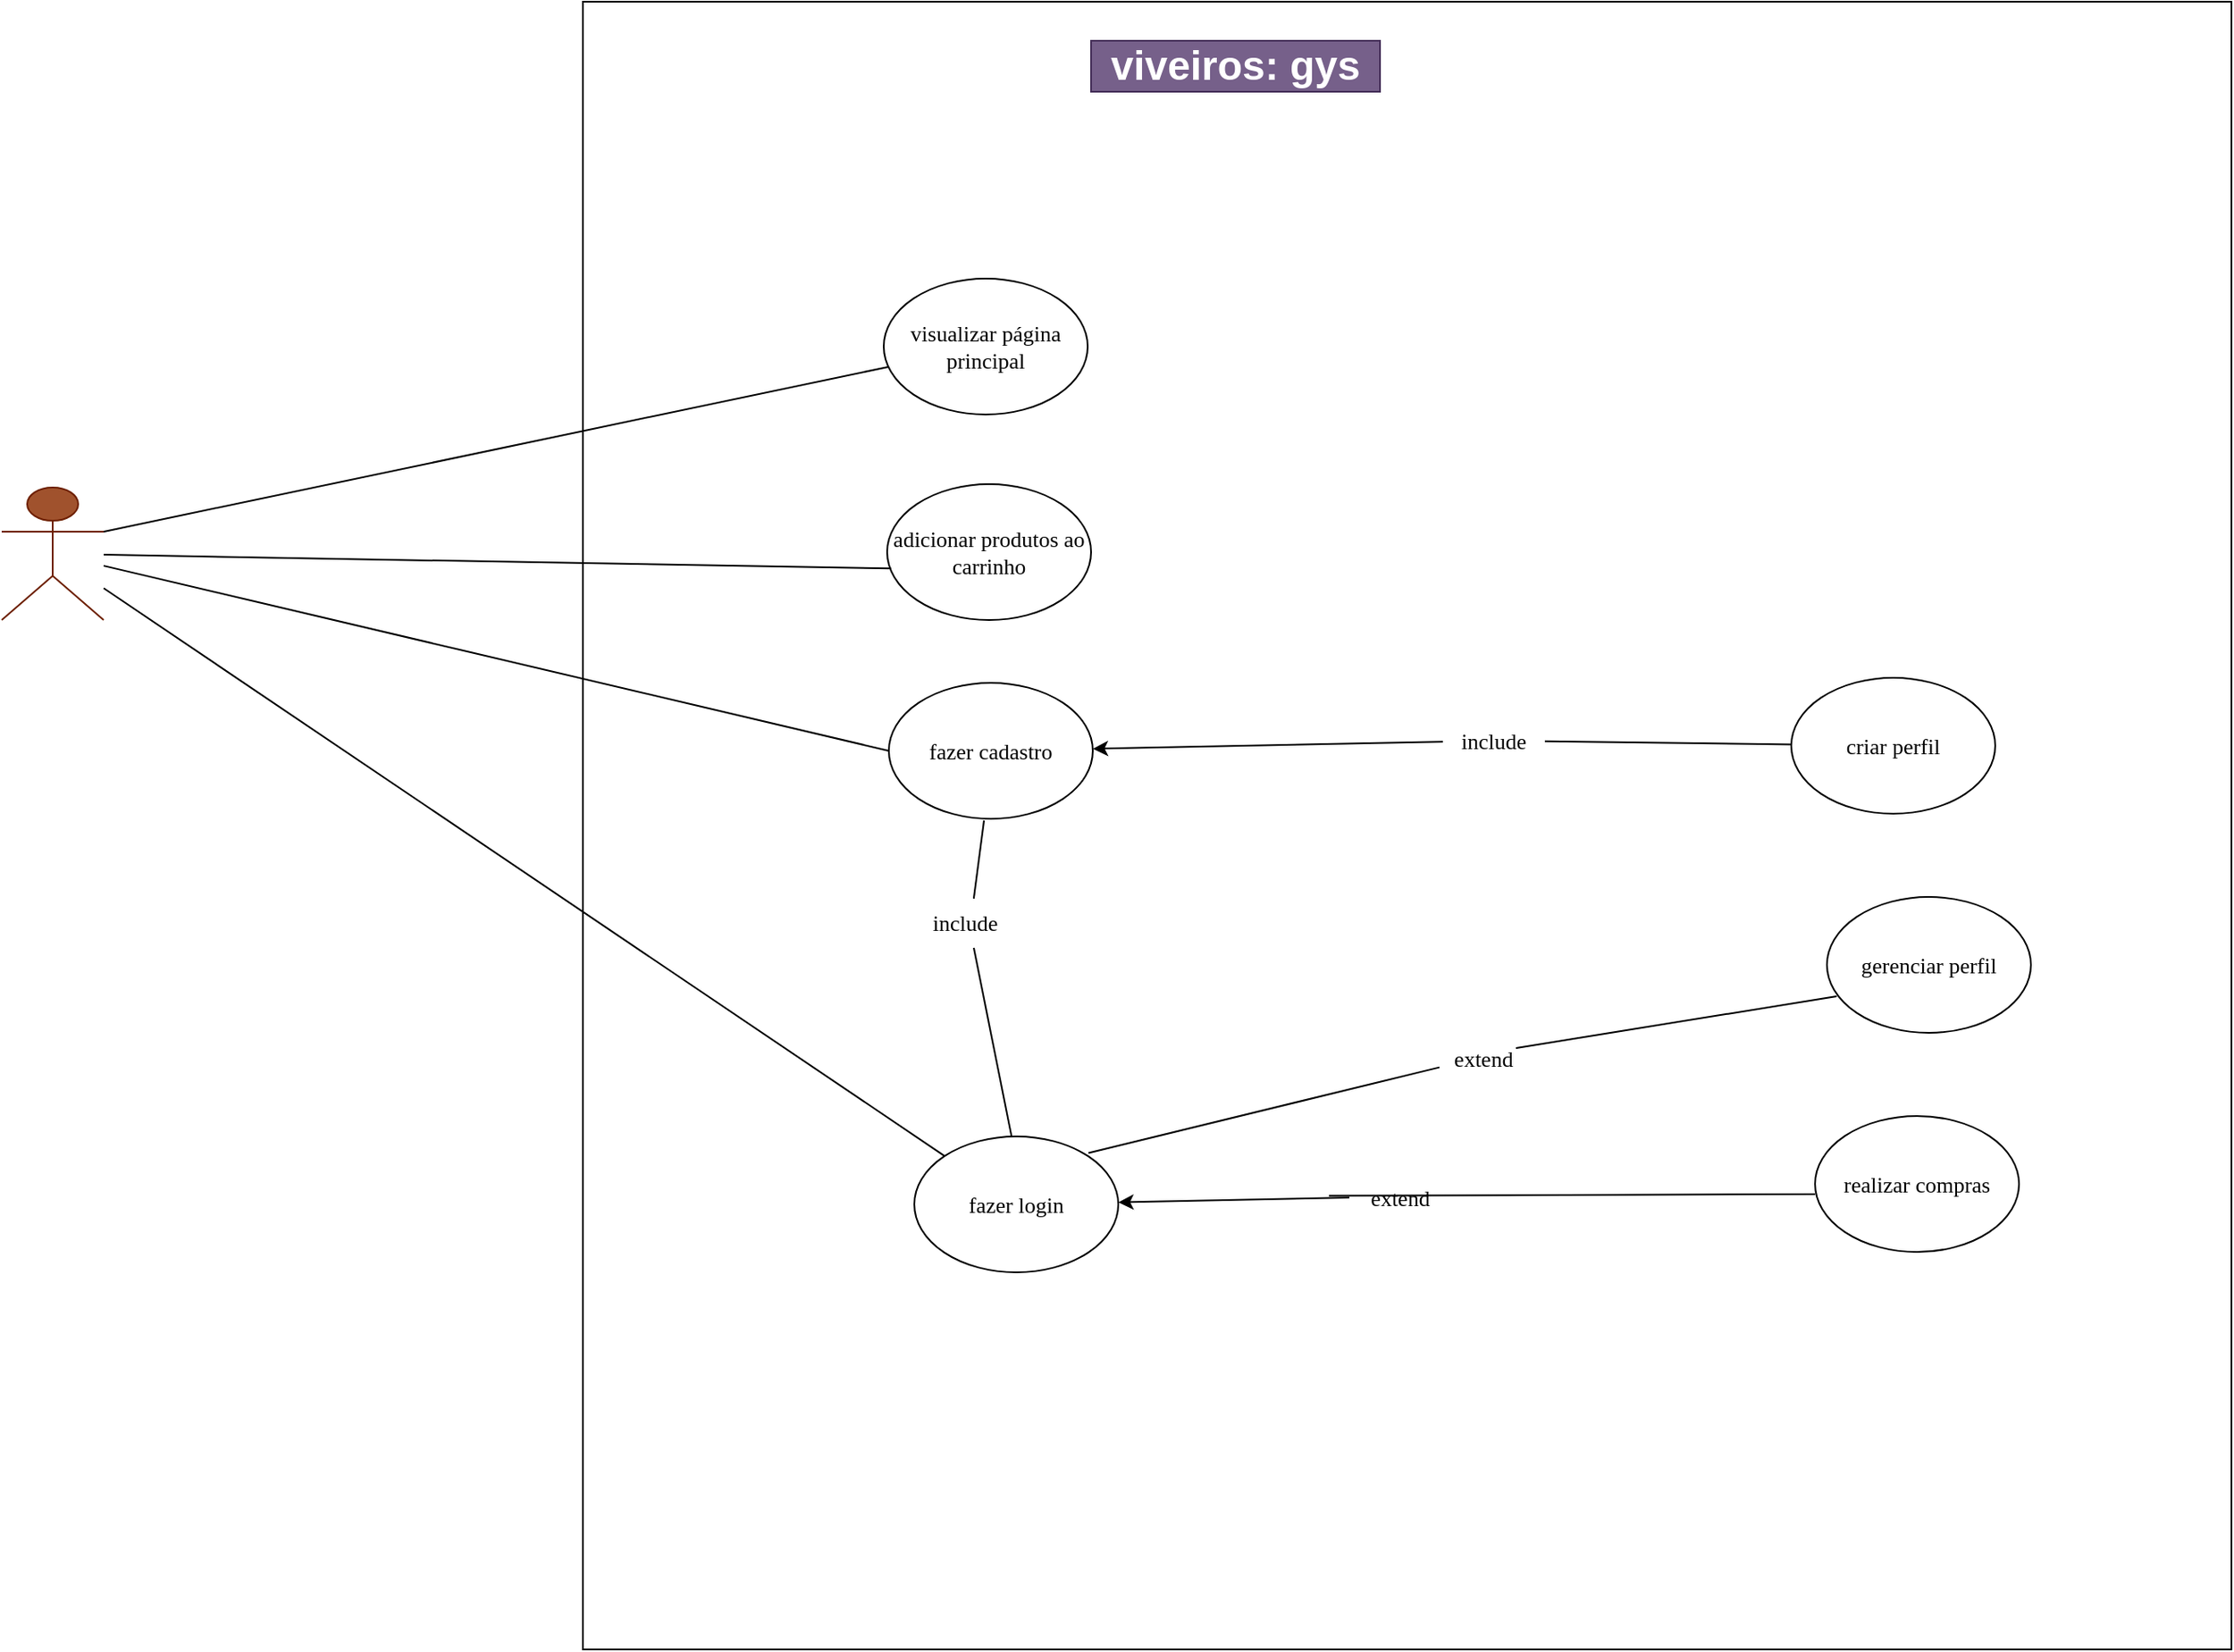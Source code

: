 <mxfile>
    <diagram id="XeqvZC_u2YZ2ldvRDNr8" name="Page-1">
        <mxGraphModel dx="4019" dy="2440" grid="1" gridSize="10" guides="1" tooltips="1" connect="1" arrows="1" fold="1" page="1" pageScale="1" pageWidth="827" pageHeight="1169" math="0" shadow="0">
            <root>
                <mxCell id="0"/>
                <mxCell id="1" parent="0"/>
                <mxCell id="2" value="usuário" style="shape=umlActor;verticalLabelPosition=bottom;verticalAlign=top;html=1;outlineConnect=0;fillColor=#a0522d;strokeColor=#6D1F00;fontColor=#ffffff;" vertex="1" parent="1">
                    <mxGeometry x="-712" y="406" width="60" height="78" as="geometry"/>
                </mxCell>
                <mxCell id="4" value="" style="aspect=fixed;whiteSpace=wrap;html=1;textOpacity=70;" vertex="1" parent="1">
                    <mxGeometry x="-370" y="120" width="970" height="970" as="geometry"/>
                </mxCell>
                <mxCell id="5" value="&lt;h1&gt;viveiros: gys&lt;/h1&gt;" style="text;html=1;strokeColor=#432D57;fillColor=#76608a;align=center;verticalAlign=middle;whiteSpace=wrap;rounded=0;fontColor=#ffffff;" vertex="1" parent="1">
                    <mxGeometry x="-71" y="143" width="170" height="30" as="geometry"/>
                </mxCell>
                <mxCell id="12" value="fazer cadastro" style="ellipse;whiteSpace=wrap;html=1;fontFamily=Lucida Console;fontSize=13;" vertex="1" parent="1">
                    <mxGeometry x="-190" y="521" width="120" height="80" as="geometry"/>
                </mxCell>
                <mxCell id="13" value="visualizar página principal" style="ellipse;whiteSpace=wrap;html=1;fontFamily=Lucida Console;fontSize=13;" vertex="1" parent="1">
                    <mxGeometry x="-193" y="283" width="120" height="80" as="geometry"/>
                </mxCell>
                <mxCell id="49" style="edgeStyle=none;shape=connector;rounded=1;html=1;entryX=0.5;entryY=1;entryDx=0;entryDy=0;labelBackgroundColor=default;fontFamily=Lucida Console;fontSize=13;fontColor=default;endArrow=none;endFill=0;strokeColor=default;startArrow=none;" edge="1" parent="1">
                    <mxGeometry relative="1" as="geometry">
                        <mxPoint x="-140.033" y="648" as="sourcePoint"/>
                        <mxPoint x="-134" y="602" as="targetPoint"/>
                    </mxGeometry>
                </mxCell>
                <mxCell id="14" value="fazer login" style="ellipse;whiteSpace=wrap;html=1;fontFamily=Lucida Console;fontSize=13;" vertex="1" parent="1">
                    <mxGeometry x="-175" y="788" width="120" height="80" as="geometry"/>
                </mxCell>
                <mxCell id="20" style="edgeStyle=none;html=1;fontFamily=Lucida Console;fontSize=13;startArrow=none;" edge="1" parent="1" source="21" target="12">
                    <mxGeometry relative="1" as="geometry"/>
                </mxCell>
                <mxCell id="15" value="criar perfil" style="ellipse;whiteSpace=wrap;html=1;fontFamily=Lucida Console;fontSize=13;" vertex="1" parent="1">
                    <mxGeometry x="341" y="518" width="120" height="80" as="geometry"/>
                </mxCell>
                <mxCell id="21" value="include" style="text;html=1;strokeColor=none;fillColor=none;align=center;verticalAlign=middle;whiteSpace=wrap;rounded=0;fontFamily=Lucida Console;fontSize=13;" vertex="1" parent="1">
                    <mxGeometry x="136" y="540" width="60" height="30" as="geometry"/>
                </mxCell>
                <mxCell id="22" value="" style="edgeStyle=none;html=1;fontFamily=Lucida Console;fontSize=13;endArrow=none;" edge="1" parent="1" source="15" target="21">
                    <mxGeometry relative="1" as="geometry">
                        <mxPoint x="150.168" y="442.992" as="sourcePoint"/>
                        <mxPoint x="-84.188" y="455.84" as="targetPoint"/>
                    </mxGeometry>
                </mxCell>
                <mxCell id="23" value="adicionar produtos ao carrinho" style="ellipse;whiteSpace=wrap;html=1;fontFamily=Lucida Console;fontSize=13;" vertex="1" parent="1">
                    <mxGeometry x="-191" y="404" width="120" height="80" as="geometry"/>
                </mxCell>
                <mxCell id="47" style="edgeStyle=none;shape=connector;rounded=1;html=1;entryX=1;entryY=0;entryDx=0;entryDy=0;labelBackgroundColor=default;fontFamily=Lucida Console;fontSize=13;fontColor=default;endArrow=none;endFill=0;strokeColor=default;startArrow=none;" edge="1" parent="1">
                    <mxGeometry relative="1" as="geometry">
                        <mxPoint x="134" y="747.319" as="sourcePoint"/>
                        <mxPoint x="-72.574" y="797.716" as="targetPoint"/>
                    </mxGeometry>
                </mxCell>
                <mxCell id="24" value="gerenciar perfil" style="ellipse;whiteSpace=wrap;html=1;fontFamily=Lucida Console;fontSize=13;" vertex="1" parent="1">
                    <mxGeometry x="362" y="647" width="120" height="80" as="geometry"/>
                </mxCell>
                <mxCell id="30" style="edgeStyle=none;shape=connector;rounded=1;html=1;exitX=0;exitY=0.5;exitDx=0;exitDy=0;labelBackgroundColor=default;fontFamily=Lucida Console;fontSize=13;fontColor=default;endArrow=classic;strokeColor=default;startArrow=none;" edge="1" parent="1" source="31" target="14">
                    <mxGeometry relative="1" as="geometry"/>
                </mxCell>
                <mxCell id="25" value="realizar compras" style="ellipse;whiteSpace=wrap;html=1;fontFamily=Lucida Console;fontSize=13;" vertex="1" parent="1">
                    <mxGeometry x="355" y="776" width="120" height="80" as="geometry"/>
                </mxCell>
                <mxCell id="31" value="extend" style="text;html=1;strokeColor=none;fillColor=none;align=center;verticalAlign=middle;whiteSpace=wrap;rounded=0;fontFamily=Lucida Console;fontSize=13;fontColor=default;" vertex="1" parent="1">
                    <mxGeometry x="81" y="809" width="60" height="30" as="geometry"/>
                </mxCell>
                <mxCell id="32" value="" style="edgeStyle=none;shape=connector;rounded=1;html=1;exitX=0;exitY=0.5;exitDx=0;exitDy=0;labelBackgroundColor=default;fontFamily=Lucida Console;fontSize=13;fontColor=default;endArrow=none;strokeColor=default;" edge="1" parent="1">
                    <mxGeometry relative="1" as="geometry">
                        <mxPoint x="355" y="822" as="sourcePoint"/>
                        <mxPoint x="69" y="822.905" as="targetPoint"/>
                    </mxGeometry>
                </mxCell>
                <mxCell id="42" style="edgeStyle=none;shape=connector;rounded=1;html=1;labelBackgroundColor=default;fontFamily=Lucida Console;fontSize=13;fontColor=default;endArrow=none;strokeColor=default;entryX=0.019;entryY=0.621;entryDx=0;entryDy=0;entryPerimeter=0;endFill=0;" edge="1" parent="1" source="2" target="23">
                    <mxGeometry relative="1" as="geometry"/>
                </mxCell>
                <mxCell id="43" style="edgeStyle=none;shape=connector;rounded=1;html=1;exitX=1;exitY=0.333;exitDx=0;exitDy=0;exitPerimeter=0;labelBackgroundColor=default;fontFamily=Lucida Console;fontSize=13;fontColor=default;endArrow=none;endFill=0;strokeColor=default;" edge="1" parent="1" source="2" target="13">
                    <mxGeometry relative="1" as="geometry"/>
                </mxCell>
                <mxCell id="44" style="edgeStyle=none;shape=connector;rounded=1;html=1;entryX=0;entryY=0.5;entryDx=0;entryDy=0;labelBackgroundColor=default;fontFamily=Lucida Console;fontSize=13;fontColor=default;endArrow=none;endFill=0;strokeColor=default;" edge="1" parent="1" source="2" target="12">
                    <mxGeometry relative="1" as="geometry"/>
                </mxCell>
                <mxCell id="45" style="edgeStyle=none;shape=connector;rounded=1;html=1;labelBackgroundColor=default;fontFamily=Lucida Console;fontSize=13;fontColor=default;endArrow=none;endFill=0;strokeColor=default;" edge="1" parent="1" source="2" target="14">
                    <mxGeometry relative="1" as="geometry"/>
                </mxCell>
                <mxCell id="28" value="extend" style="text;html=1;strokeColor=none;fillColor=none;align=center;verticalAlign=middle;whiteSpace=wrap;rounded=0;fontFamily=Lucida Console;fontSize=13;fontColor=default;" vertex="1" parent="1">
                    <mxGeometry x="130" y="727" width="60" height="30" as="geometry"/>
                </mxCell>
                <mxCell id="48" value="" style="edgeStyle=none;shape=connector;rounded=1;html=1;entryX=1;entryY=0;entryDx=0;entryDy=0;labelBackgroundColor=default;fontFamily=Lucida Console;fontSize=13;fontColor=default;endArrow=none;endFill=0;strokeColor=default;" edge="1" parent="1">
                    <mxGeometry relative="1" as="geometry">
                        <mxPoint x="367.709" y="705.478" as="sourcePoint"/>
                        <mxPoint x="179" y="736" as="targetPoint"/>
                    </mxGeometry>
                </mxCell>
                <mxCell id="18" value="include" style="text;html=1;strokeColor=none;fillColor=none;align=center;verticalAlign=middle;whiteSpace=wrap;rounded=0;fontFamily=Lucida Console;fontSize=13;" vertex="1" parent="1">
                    <mxGeometry x="-175" y="647" width="60" height="30" as="geometry"/>
                </mxCell>
                <mxCell id="50" value="" style="edgeStyle=none;shape=connector;rounded=1;html=1;entryX=0.5;entryY=1;entryDx=0;entryDy=0;labelBackgroundColor=default;fontFamily=Lucida Console;fontSize=13;fontColor=default;endArrow=none;endFill=0;strokeColor=default;" edge="1" parent="1">
                    <mxGeometry relative="1" as="geometry">
                        <mxPoint x="-117.723" y="788.333" as="sourcePoint"/>
                        <mxPoint x="-140" y="677" as="targetPoint"/>
                    </mxGeometry>
                </mxCell>
            </root>
        </mxGraphModel>
    </diagram>
</mxfile>